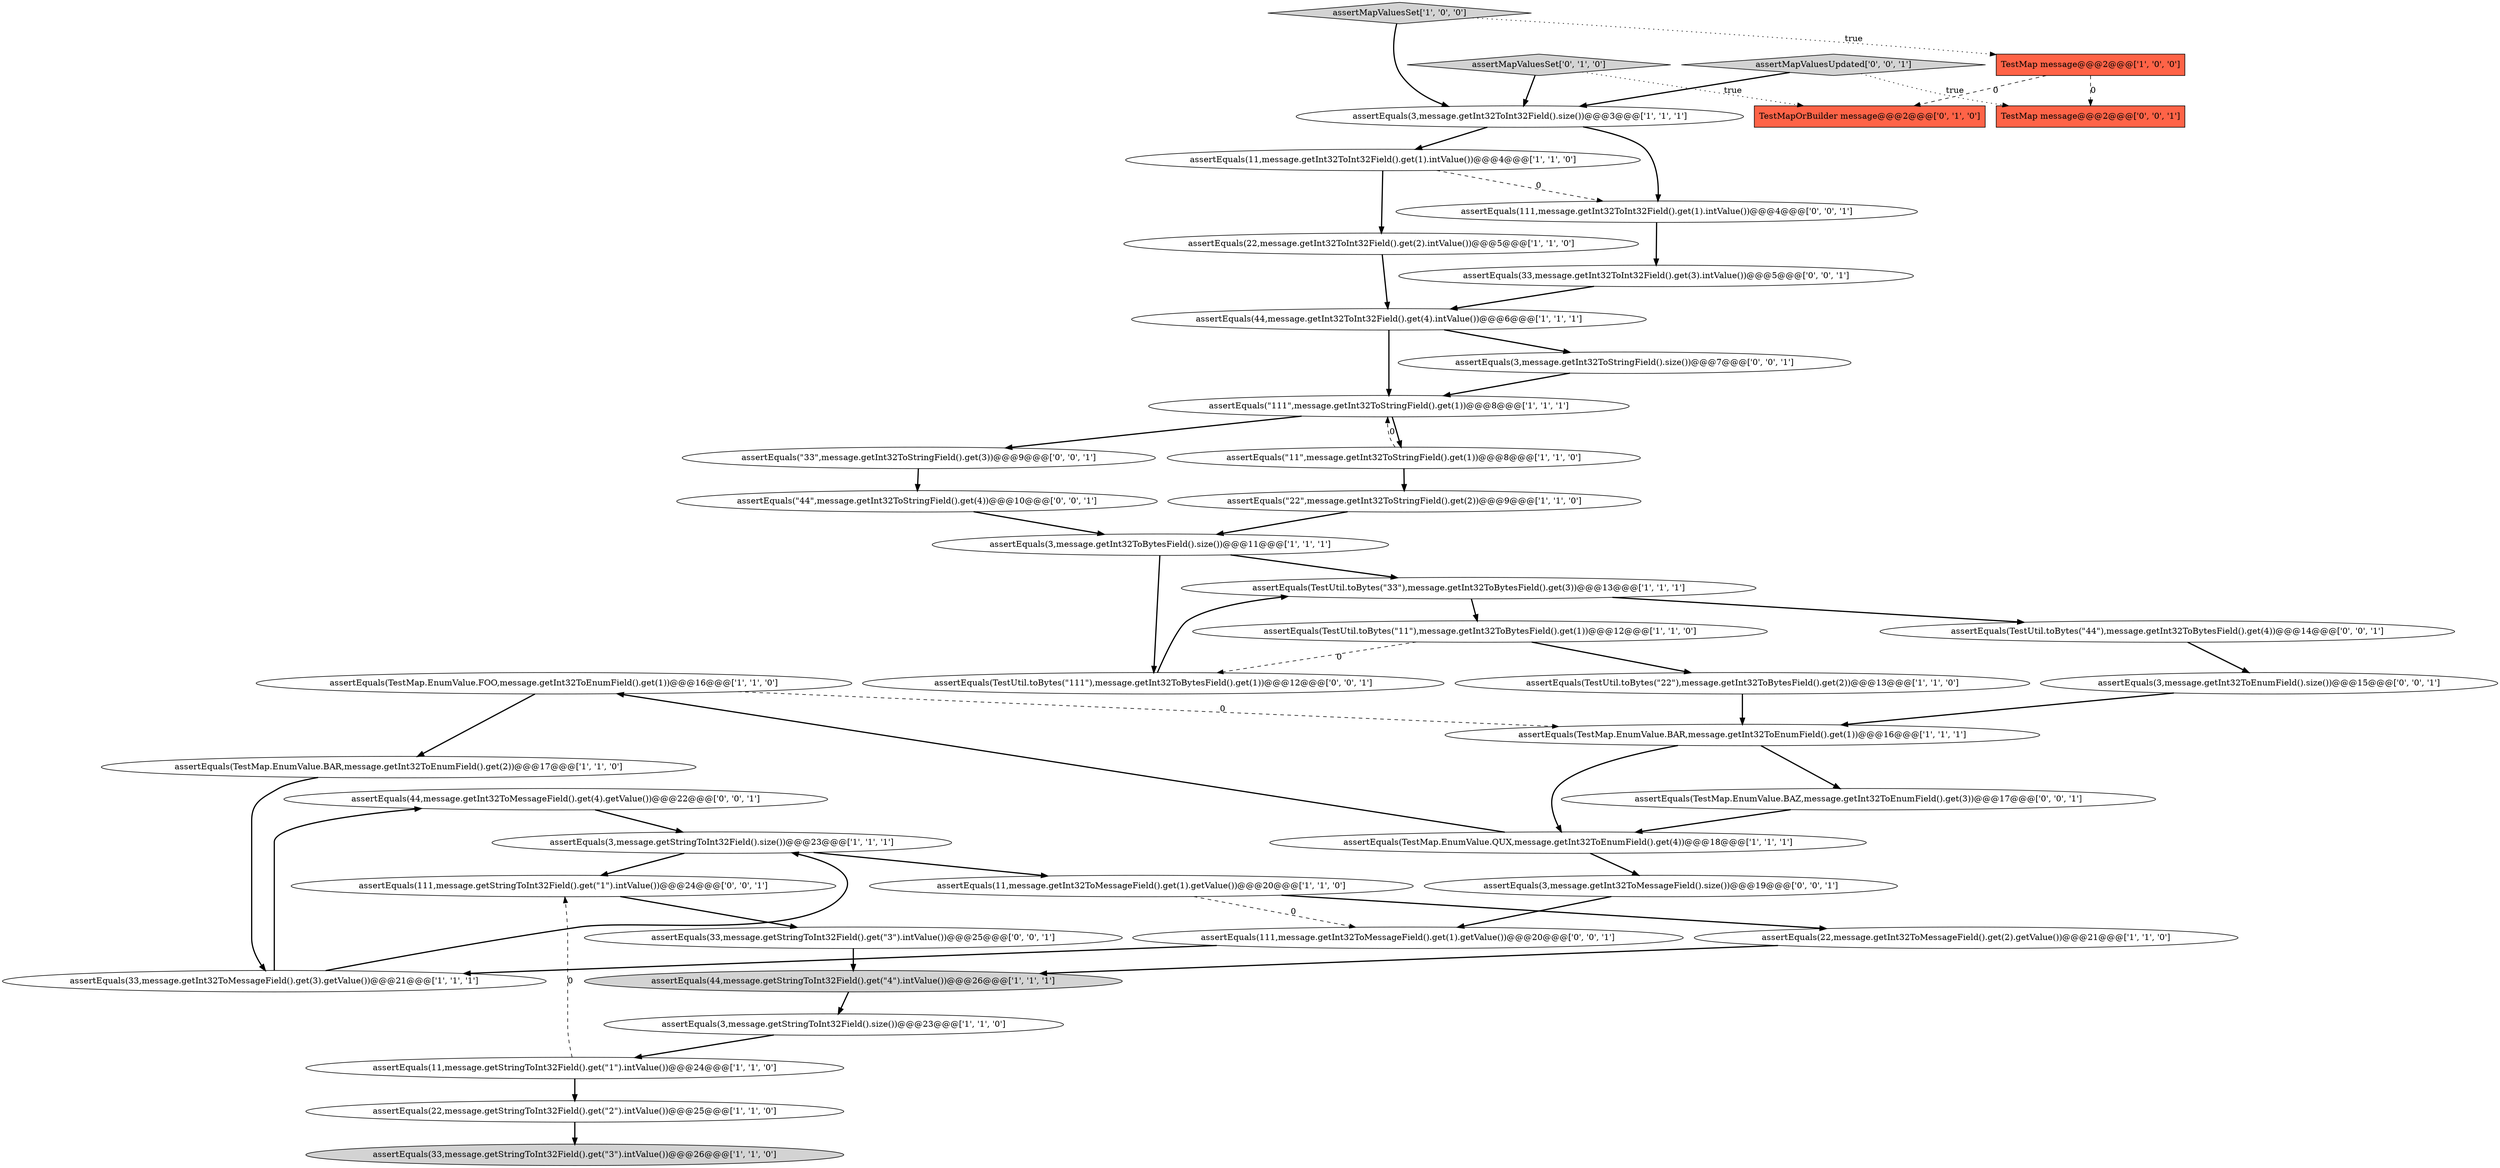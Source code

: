 digraph {
29 [style = filled, label = "assertEquals(44,message.getInt32ToMessageField().get(4).getValue())@@@22@@@['0', '0', '1']", fillcolor = white, shape = ellipse image = "AAA0AAABBB3BBB"];
32 [style = filled, label = "assertEquals(TestMap.EnumValue.BAZ,message.getInt32ToEnumField().get(3))@@@17@@@['0', '0', '1']", fillcolor = white, shape = ellipse image = "AAA0AAABBB3BBB"];
10 [style = filled, label = "assertEquals(\"11\",message.getInt32ToStringField().get(1))@@@8@@@['1', '1', '0']", fillcolor = white, shape = ellipse image = "AAA0AAABBB1BBB"];
34 [style = filled, label = "assertEquals(TestUtil.toBytes(\"44\"),message.getInt32ToBytesField().get(4))@@@14@@@['0', '0', '1']", fillcolor = white, shape = ellipse image = "AAA0AAABBB3BBB"];
1 [style = filled, label = "assertEquals(44,message.getInt32ToInt32Field().get(4).intValue())@@@6@@@['1', '1', '1']", fillcolor = white, shape = ellipse image = "AAA0AAABBB1BBB"];
39 [style = filled, label = "assertEquals(33,message.getStringToInt32Field().get(\"3\").intValue())@@@25@@@['0', '0', '1']", fillcolor = white, shape = ellipse image = "AAA0AAABBB3BBB"];
4 [style = filled, label = "assertMapValuesSet['1', '0', '0']", fillcolor = lightgray, shape = diamond image = "AAA0AAABBB1BBB"];
38 [style = filled, label = "assertEquals(111,message.getStringToInt32Field().get(\"1\").intValue())@@@24@@@['0', '0', '1']", fillcolor = white, shape = ellipse image = "AAA0AAABBB3BBB"];
18 [style = filled, label = "assertEquals(22,message.getInt32ToMessageField().get(2).getValue())@@@21@@@['1', '1', '0']", fillcolor = white, shape = ellipse image = "AAA0AAABBB1BBB"];
9 [style = filled, label = "assertEquals(33,message.getStringToInt32Field().get(\"3\").intValue())@@@26@@@['1', '1', '0']", fillcolor = lightgray, shape = ellipse image = "AAA0AAABBB1BBB"];
24 [style = filled, label = "assertEquals(TestUtil.toBytes(\"11\"),message.getInt32ToBytesField().get(1))@@@12@@@['1', '1', '0']", fillcolor = white, shape = ellipse image = "AAA0AAABBB1BBB"];
40 [style = filled, label = "assertEquals(3,message.getInt32ToStringField().size())@@@7@@@['0', '0', '1']", fillcolor = white, shape = ellipse image = "AAA0AAABBB3BBB"];
11 [style = filled, label = "assertEquals(44,message.getStringToInt32Field().get(\"4\").intValue())@@@26@@@['1', '1', '1']", fillcolor = lightgray, shape = ellipse image = "AAA0AAABBB1BBB"];
7 [style = filled, label = "assertEquals(3,message.getStringToInt32Field().size())@@@23@@@['1', '1', '1']", fillcolor = white, shape = ellipse image = "AAA0AAABBB1BBB"];
8 [style = filled, label = "TestMap message@@@2@@@['1', '0', '0']", fillcolor = tomato, shape = box image = "AAA1AAABBB1BBB"];
13 [style = filled, label = "assertEquals(33,message.getInt32ToMessageField().get(3).getValue())@@@21@@@['1', '1', '1']", fillcolor = white, shape = ellipse image = "AAA0AAABBB1BBB"];
26 [style = filled, label = "assertMapValuesSet['0', '1', '0']", fillcolor = lightgray, shape = diamond image = "AAA0AAABBB2BBB"];
0 [style = filled, label = "assertEquals(11,message.getInt32ToInt32Field().get(1).intValue())@@@4@@@['1', '1', '0']", fillcolor = white, shape = ellipse image = "AAA0AAABBB1BBB"];
28 [style = filled, label = "assertEquals(\"44\",message.getInt32ToStringField().get(4))@@@10@@@['0', '0', '1']", fillcolor = white, shape = ellipse image = "AAA0AAABBB3BBB"];
22 [style = filled, label = "assertEquals(TestMap.EnumValue.FOO,message.getInt32ToEnumField().get(1))@@@16@@@['1', '1', '0']", fillcolor = white, shape = ellipse image = "AAA0AAABBB1BBB"];
41 [style = filled, label = "assertEquals(3,message.getInt32ToEnumField().size())@@@15@@@['0', '0', '1']", fillcolor = white, shape = ellipse image = "AAA0AAABBB3BBB"];
30 [style = filled, label = "assertMapValuesUpdated['0', '0', '1']", fillcolor = lightgray, shape = diamond image = "AAA0AAABBB3BBB"];
35 [style = filled, label = "TestMap message@@@2@@@['0', '0', '1']", fillcolor = tomato, shape = box image = "AAA0AAABBB3BBB"];
2 [style = filled, label = "assertEquals(3,message.getStringToInt32Field().size())@@@23@@@['1', '1', '0']", fillcolor = white, shape = ellipse image = "AAA0AAABBB1BBB"];
31 [style = filled, label = "assertEquals(33,message.getInt32ToInt32Field().get(3).intValue())@@@5@@@['0', '0', '1']", fillcolor = white, shape = ellipse image = "AAA0AAABBB3BBB"];
33 [style = filled, label = "assertEquals(111,message.getInt32ToMessageField().get(1).getValue())@@@20@@@['0', '0', '1']", fillcolor = white, shape = ellipse image = "AAA0AAABBB3BBB"];
14 [style = filled, label = "assertEquals(11,message.getInt32ToMessageField().get(1).getValue())@@@20@@@['1', '1', '0']", fillcolor = white, shape = ellipse image = "AAA0AAABBB1BBB"];
25 [style = filled, label = "assertEquals(TestUtil.toBytes(\"33\"),message.getInt32ToBytesField().get(3))@@@13@@@['1', '1', '1']", fillcolor = white, shape = ellipse image = "AAA0AAABBB1BBB"];
5 [style = filled, label = "assertEquals(TestUtil.toBytes(\"22\"),message.getInt32ToBytesField().get(2))@@@13@@@['1', '1', '0']", fillcolor = white, shape = ellipse image = "AAA0AAABBB1BBB"];
15 [style = filled, label = "assertEquals(\"111\",message.getInt32ToStringField().get(1))@@@8@@@['1', '1', '1']", fillcolor = white, shape = ellipse image = "AAA0AAABBB1BBB"];
16 [style = filled, label = "assertEquals(11,message.getStringToInt32Field().get(\"1\").intValue())@@@24@@@['1', '1', '0']", fillcolor = white, shape = ellipse image = "AAA0AAABBB1BBB"];
3 [style = filled, label = "assertEquals(TestMap.EnumValue.BAR,message.getInt32ToEnumField().get(1))@@@16@@@['1', '1', '1']", fillcolor = white, shape = ellipse image = "AAA0AAABBB1BBB"];
43 [style = filled, label = "assertEquals(TestUtil.toBytes(\"111\"),message.getInt32ToBytesField().get(1))@@@12@@@['0', '0', '1']", fillcolor = white, shape = ellipse image = "AAA0AAABBB3BBB"];
27 [style = filled, label = "TestMapOrBuilder message@@@2@@@['0', '1', '0']", fillcolor = tomato, shape = box image = "AAA1AAABBB2BBB"];
42 [style = filled, label = "assertEquals(\"33\",message.getInt32ToStringField().get(3))@@@9@@@['0', '0', '1']", fillcolor = white, shape = ellipse image = "AAA0AAABBB3BBB"];
6 [style = filled, label = "assertEquals(TestMap.EnumValue.BAR,message.getInt32ToEnumField().get(2))@@@17@@@['1', '1', '0']", fillcolor = white, shape = ellipse image = "AAA0AAABBB1BBB"];
19 [style = filled, label = "assertEquals(\"22\",message.getInt32ToStringField().get(2))@@@9@@@['1', '1', '0']", fillcolor = white, shape = ellipse image = "AAA0AAABBB1BBB"];
21 [style = filled, label = "assertEquals(3,message.getInt32ToBytesField().size())@@@11@@@['1', '1', '1']", fillcolor = white, shape = ellipse image = "AAA0AAABBB1BBB"];
23 [style = filled, label = "assertEquals(TestMap.EnumValue.QUX,message.getInt32ToEnumField().get(4))@@@18@@@['1', '1', '1']", fillcolor = white, shape = ellipse image = "AAA0AAABBB1BBB"];
36 [style = filled, label = "assertEquals(111,message.getInt32ToInt32Field().get(1).intValue())@@@4@@@['0', '0', '1']", fillcolor = white, shape = ellipse image = "AAA0AAABBB3BBB"];
12 [style = filled, label = "assertEquals(3,message.getInt32ToInt32Field().size())@@@3@@@['1', '1', '1']", fillcolor = white, shape = ellipse image = "AAA0AAABBB1BBB"];
20 [style = filled, label = "assertEquals(22,message.getInt32ToInt32Field().get(2).intValue())@@@5@@@['1', '1', '0']", fillcolor = white, shape = ellipse image = "AAA0AAABBB1BBB"];
37 [style = filled, label = "assertEquals(3,message.getInt32ToMessageField().size())@@@19@@@['0', '0', '1']", fillcolor = white, shape = ellipse image = "AAA0AAABBB3BBB"];
17 [style = filled, label = "assertEquals(22,message.getStringToInt32Field().get(\"2\").intValue())@@@25@@@['1', '1', '0']", fillcolor = white, shape = ellipse image = "AAA0AAABBB1BBB"];
5->3 [style = bold, label=""];
10->15 [style = dashed, label="0"];
15->10 [style = bold, label=""];
16->38 [style = dashed, label="0"];
32->23 [style = bold, label=""];
25->34 [style = bold, label=""];
1->40 [style = bold, label=""];
10->19 [style = bold, label=""];
1->15 [style = bold, label=""];
17->9 [style = bold, label=""];
18->11 [style = bold, label=""];
36->31 [style = bold, label=""];
21->43 [style = bold, label=""];
41->3 [style = bold, label=""];
12->36 [style = bold, label=""];
26->27 [style = dotted, label="true"];
40->15 [style = bold, label=""];
4->8 [style = dotted, label="true"];
8->35 [style = dashed, label="0"];
34->41 [style = bold, label=""];
31->1 [style = bold, label=""];
16->17 [style = bold, label=""];
20->1 [style = bold, label=""];
21->25 [style = bold, label=""];
14->33 [style = dashed, label="0"];
39->11 [style = bold, label=""];
12->0 [style = bold, label=""];
33->13 [style = bold, label=""];
38->39 [style = bold, label=""];
11->2 [style = bold, label=""];
24->5 [style = bold, label=""];
7->14 [style = bold, label=""];
25->24 [style = bold, label=""];
7->38 [style = bold, label=""];
3->23 [style = bold, label=""];
26->12 [style = bold, label=""];
28->21 [style = bold, label=""];
13->29 [style = bold, label=""];
23->22 [style = bold, label=""];
23->37 [style = bold, label=""];
30->12 [style = bold, label=""];
15->42 [style = bold, label=""];
24->43 [style = dashed, label="0"];
30->35 [style = dotted, label="true"];
13->7 [style = bold, label=""];
6->13 [style = bold, label=""];
4->12 [style = bold, label=""];
29->7 [style = bold, label=""];
8->27 [style = dashed, label="0"];
0->20 [style = bold, label=""];
14->18 [style = bold, label=""];
19->21 [style = bold, label=""];
22->3 [style = dashed, label="0"];
42->28 [style = bold, label=""];
0->36 [style = dashed, label="0"];
43->25 [style = bold, label=""];
3->32 [style = bold, label=""];
37->33 [style = bold, label=""];
22->6 [style = bold, label=""];
2->16 [style = bold, label=""];
}
